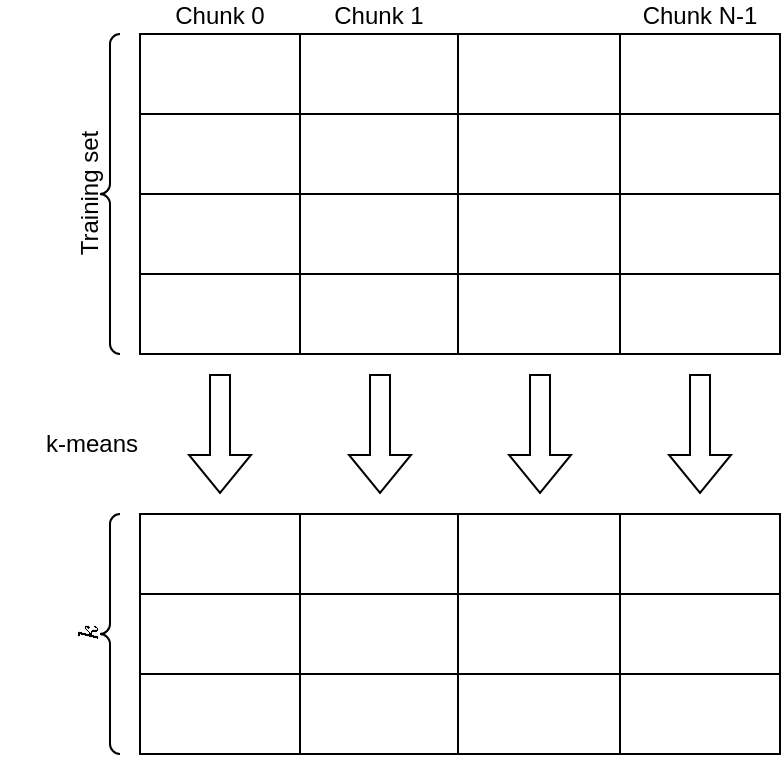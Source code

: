 <mxfile version="21.0.10" type="device"><diagram name="Página-1" id="n5b4vFz67uD1NpzPRLSt"><mxGraphModel dx="1195" dy="661" grid="1" gridSize="10" guides="1" tooltips="1" connect="1" arrows="1" fold="1" page="1" pageScale="1" pageWidth="1169" pageHeight="827" math="1" shadow="0"><root><mxCell id="0"/><mxCell id="1" parent="0"/><mxCell id="WxazW4jlJeelD9lMa2Qq-54" value="" style="shape=table;startSize=0;container=1;collapsible=0;childLayout=tableLayout;fontSize=16;" vertex="1" parent="1"><mxGeometry x="280" y="240" width="320" height="160" as="geometry"/></mxCell><mxCell id="WxazW4jlJeelD9lMa2Qq-55" value="" style="shape=tableRow;horizontal=0;startSize=0;swimlaneHead=0;swimlaneBody=0;strokeColor=inherit;top=0;left=0;bottom=0;right=0;collapsible=0;dropTarget=0;fillColor=none;points=[[0,0.5],[1,0.5]];portConstraint=eastwest;fontSize=16;" vertex="1" parent="WxazW4jlJeelD9lMa2Qq-54"><mxGeometry width="320" height="40" as="geometry"/></mxCell><mxCell id="WxazW4jlJeelD9lMa2Qq-56" value="Chunk 0" style="shape=partialRectangle;html=1;whiteSpace=wrap;connectable=0;strokeColor=inherit;overflow=hidden;fillColor=none;top=0;left=0;bottom=0;right=0;pointerEvents=1;fontSize=12;labelPosition=center;verticalLabelPosition=top;align=center;verticalAlign=bottom;" vertex="1" parent="WxazW4jlJeelD9lMa2Qq-55"><mxGeometry width="80" height="40" as="geometry"><mxRectangle width="80" height="40" as="alternateBounds"/></mxGeometry></mxCell><mxCell id="WxazW4jlJeelD9lMa2Qq-57" value="Chunk 1" style="shape=partialRectangle;html=1;whiteSpace=wrap;connectable=0;strokeColor=inherit;overflow=hidden;fillColor=none;top=0;left=0;bottom=0;right=0;pointerEvents=1;fontSize=12;labelPosition=center;verticalLabelPosition=top;align=center;verticalAlign=bottom;" vertex="1" parent="WxazW4jlJeelD9lMa2Qq-55"><mxGeometry x="80" width="79" height="40" as="geometry"><mxRectangle width="79" height="40" as="alternateBounds"/></mxGeometry></mxCell><mxCell id="WxazW4jlJeelD9lMa2Qq-58" value="" style="shape=partialRectangle;html=1;whiteSpace=wrap;connectable=0;strokeColor=inherit;overflow=hidden;fillColor=none;top=0;left=0;bottom=0;right=0;pointerEvents=1;fontSize=16;" vertex="1" parent="WxazW4jlJeelD9lMa2Qq-55"><mxGeometry x="159" width="81" height="40" as="geometry"><mxRectangle width="81" height="40" as="alternateBounds"/></mxGeometry></mxCell><mxCell id="WxazW4jlJeelD9lMa2Qq-67" value="Chunk N-1" style="shape=partialRectangle;html=1;whiteSpace=wrap;connectable=0;strokeColor=inherit;overflow=hidden;fillColor=none;top=0;left=0;bottom=0;right=0;pointerEvents=1;fontSize=12;labelPosition=center;verticalLabelPosition=top;align=center;verticalAlign=bottom;" vertex="1" parent="WxazW4jlJeelD9lMa2Qq-55"><mxGeometry x="240" width="80" height="40" as="geometry"><mxRectangle width="80" height="40" as="alternateBounds"/></mxGeometry></mxCell><mxCell id="WxazW4jlJeelD9lMa2Qq-59" value="" style="shape=tableRow;horizontal=0;startSize=0;swimlaneHead=0;swimlaneBody=0;strokeColor=inherit;top=0;left=0;bottom=0;right=0;collapsible=0;dropTarget=0;fillColor=none;points=[[0,0.5],[1,0.5]];portConstraint=eastwest;fontSize=16;" vertex="1" parent="WxazW4jlJeelD9lMa2Qq-54"><mxGeometry y="40" width="320" height="40" as="geometry"/></mxCell><mxCell id="WxazW4jlJeelD9lMa2Qq-60" value="" style="shape=partialRectangle;html=1;whiteSpace=wrap;connectable=0;strokeColor=inherit;overflow=hidden;fillColor=none;top=0;left=0;bottom=0;right=0;pointerEvents=1;fontSize=16;" vertex="1" parent="WxazW4jlJeelD9lMa2Qq-59"><mxGeometry width="80" height="40" as="geometry"><mxRectangle width="80" height="40" as="alternateBounds"/></mxGeometry></mxCell><mxCell id="WxazW4jlJeelD9lMa2Qq-61" value="" style="shape=partialRectangle;html=1;whiteSpace=wrap;connectable=0;strokeColor=inherit;overflow=hidden;fillColor=none;top=0;left=0;bottom=0;right=0;pointerEvents=1;fontSize=16;" vertex="1" parent="WxazW4jlJeelD9lMa2Qq-59"><mxGeometry x="80" width="79" height="40" as="geometry"><mxRectangle width="79" height="40" as="alternateBounds"/></mxGeometry></mxCell><mxCell id="WxazW4jlJeelD9lMa2Qq-62" value="" style="shape=partialRectangle;html=1;whiteSpace=wrap;connectable=0;strokeColor=inherit;overflow=hidden;fillColor=none;top=0;left=0;bottom=0;right=0;pointerEvents=1;fontSize=16;" vertex="1" parent="WxazW4jlJeelD9lMa2Qq-59"><mxGeometry x="159" width="81" height="40" as="geometry"><mxRectangle width="81" height="40" as="alternateBounds"/></mxGeometry></mxCell><mxCell id="WxazW4jlJeelD9lMa2Qq-68" style="shape=partialRectangle;html=1;whiteSpace=wrap;connectable=0;strokeColor=inherit;overflow=hidden;fillColor=none;top=0;left=0;bottom=0;right=0;pointerEvents=1;fontSize=16;" vertex="1" parent="WxazW4jlJeelD9lMa2Qq-59"><mxGeometry x="240" width="80" height="40" as="geometry"><mxRectangle width="80" height="40" as="alternateBounds"/></mxGeometry></mxCell><mxCell id="WxazW4jlJeelD9lMa2Qq-63" value="" style="shape=tableRow;horizontal=0;startSize=0;swimlaneHead=0;swimlaneBody=0;strokeColor=inherit;top=0;left=0;bottom=0;right=0;collapsible=0;dropTarget=0;fillColor=none;points=[[0,0.5],[1,0.5]];portConstraint=eastwest;fontSize=16;" vertex="1" parent="WxazW4jlJeelD9lMa2Qq-54"><mxGeometry y="80" width="320" height="40" as="geometry"/></mxCell><mxCell id="WxazW4jlJeelD9lMa2Qq-64" value="" style="shape=partialRectangle;html=1;whiteSpace=wrap;connectable=0;strokeColor=inherit;overflow=hidden;fillColor=none;top=0;left=0;bottom=0;right=0;pointerEvents=1;fontSize=16;" vertex="1" parent="WxazW4jlJeelD9lMa2Qq-63"><mxGeometry width="80" height="40" as="geometry"><mxRectangle width="80" height="40" as="alternateBounds"/></mxGeometry></mxCell><mxCell id="WxazW4jlJeelD9lMa2Qq-65" value="" style="shape=partialRectangle;html=1;whiteSpace=wrap;connectable=0;strokeColor=inherit;overflow=hidden;fillColor=none;top=0;left=0;bottom=0;right=0;pointerEvents=1;fontSize=16;" vertex="1" parent="WxazW4jlJeelD9lMa2Qq-63"><mxGeometry x="80" width="79" height="40" as="geometry"><mxRectangle width="79" height="40" as="alternateBounds"/></mxGeometry></mxCell><mxCell id="WxazW4jlJeelD9lMa2Qq-66" value="" style="shape=partialRectangle;html=1;whiteSpace=wrap;connectable=0;strokeColor=inherit;overflow=hidden;fillColor=none;top=0;left=0;bottom=0;right=0;pointerEvents=1;fontSize=16;" vertex="1" parent="WxazW4jlJeelD9lMa2Qq-63"><mxGeometry x="159" width="81" height="40" as="geometry"><mxRectangle width="81" height="40" as="alternateBounds"/></mxGeometry></mxCell><mxCell id="WxazW4jlJeelD9lMa2Qq-69" style="shape=partialRectangle;html=1;whiteSpace=wrap;connectable=0;strokeColor=inherit;overflow=hidden;fillColor=none;top=0;left=0;bottom=0;right=0;pointerEvents=1;fontSize=16;" vertex="1" parent="WxazW4jlJeelD9lMa2Qq-63"><mxGeometry x="240" width="80" height="40" as="geometry"><mxRectangle width="80" height="40" as="alternateBounds"/></mxGeometry></mxCell><mxCell id="WxazW4jlJeelD9lMa2Qq-70" style="shape=tableRow;horizontal=0;startSize=0;swimlaneHead=0;swimlaneBody=0;strokeColor=inherit;top=0;left=0;bottom=0;right=0;collapsible=0;dropTarget=0;fillColor=none;points=[[0,0.5],[1,0.5]];portConstraint=eastwest;fontSize=16;" vertex="1" parent="WxazW4jlJeelD9lMa2Qq-54"><mxGeometry y="120" width="320" height="40" as="geometry"/></mxCell><mxCell id="WxazW4jlJeelD9lMa2Qq-71" style="shape=partialRectangle;html=1;whiteSpace=wrap;connectable=0;strokeColor=inherit;overflow=hidden;fillColor=none;top=0;left=0;bottom=0;right=0;pointerEvents=1;fontSize=16;" vertex="1" parent="WxazW4jlJeelD9lMa2Qq-70"><mxGeometry width="80" height="40" as="geometry"><mxRectangle width="80" height="40" as="alternateBounds"/></mxGeometry></mxCell><mxCell id="WxazW4jlJeelD9lMa2Qq-72" style="shape=partialRectangle;html=1;whiteSpace=wrap;connectable=0;strokeColor=inherit;overflow=hidden;fillColor=none;top=0;left=0;bottom=0;right=0;pointerEvents=1;fontSize=16;" vertex="1" parent="WxazW4jlJeelD9lMa2Qq-70"><mxGeometry x="80" width="79" height="40" as="geometry"><mxRectangle width="79" height="40" as="alternateBounds"/></mxGeometry></mxCell><mxCell id="WxazW4jlJeelD9lMa2Qq-73" style="shape=partialRectangle;html=1;whiteSpace=wrap;connectable=0;strokeColor=inherit;overflow=hidden;fillColor=none;top=0;left=0;bottom=0;right=0;pointerEvents=1;fontSize=16;" vertex="1" parent="WxazW4jlJeelD9lMa2Qq-70"><mxGeometry x="159" width="81" height="40" as="geometry"><mxRectangle width="81" height="40" as="alternateBounds"/></mxGeometry></mxCell><mxCell id="WxazW4jlJeelD9lMa2Qq-74" style="shape=partialRectangle;html=1;whiteSpace=wrap;connectable=0;strokeColor=inherit;overflow=hidden;fillColor=none;top=0;left=0;bottom=0;right=0;pointerEvents=1;fontSize=16;" vertex="1" parent="WxazW4jlJeelD9lMa2Qq-70"><mxGeometry x="240" width="80" height="40" as="geometry"><mxRectangle width="80" height="40" as="alternateBounds"/></mxGeometry></mxCell><mxCell id="WxazW4jlJeelD9lMa2Qq-75" value="Training set" style="labelPosition=left;align=center;strokeWidth=1;shape=mxgraph.mockup.markup.curlyBrace;html=1;shadow=0;dashed=0;strokeColor=#000000;direction=north;horizontal=0;verticalLabelPosition=middle;verticalAlign=middle;spacing=2;" vertex="1" parent="1"><mxGeometry x="260" y="240" width="10" height="160" as="geometry"/></mxCell><mxCell id="WxazW4jlJeelD9lMa2Qq-76" value="" style="shape=table;startSize=0;container=1;collapsible=0;childLayout=tableLayout;fontSize=16;" vertex="1" parent="1"><mxGeometry x="280" y="480" width="320" height="120" as="geometry"/></mxCell><mxCell id="WxazW4jlJeelD9lMa2Qq-77" value="" style="shape=tableRow;horizontal=0;startSize=0;swimlaneHead=0;swimlaneBody=0;strokeColor=inherit;top=0;left=0;bottom=0;right=0;collapsible=0;dropTarget=0;fillColor=none;points=[[0,0.5],[1,0.5]];portConstraint=eastwest;fontSize=16;" vertex="1" parent="WxazW4jlJeelD9lMa2Qq-76"><mxGeometry width="320" height="40" as="geometry"/></mxCell><mxCell id="WxazW4jlJeelD9lMa2Qq-78" value="" style="shape=partialRectangle;html=1;whiteSpace=wrap;connectable=0;strokeColor=inherit;overflow=hidden;fillColor=none;top=0;left=0;bottom=0;right=0;pointerEvents=1;fontSize=12;labelPosition=center;verticalLabelPosition=top;align=center;verticalAlign=bottom;" vertex="1" parent="WxazW4jlJeelD9lMa2Qq-77"><mxGeometry width="80" height="40" as="geometry"><mxRectangle width="80" height="40" as="alternateBounds"/></mxGeometry></mxCell><mxCell id="WxazW4jlJeelD9lMa2Qq-79" value="" style="shape=partialRectangle;html=1;whiteSpace=wrap;connectable=0;strokeColor=inherit;overflow=hidden;fillColor=none;top=0;left=0;bottom=0;right=0;pointerEvents=1;fontSize=12;labelPosition=center;verticalLabelPosition=top;align=center;verticalAlign=bottom;" vertex="1" parent="WxazW4jlJeelD9lMa2Qq-77"><mxGeometry x="80" width="79" height="40" as="geometry"><mxRectangle width="79" height="40" as="alternateBounds"/></mxGeometry></mxCell><mxCell id="WxazW4jlJeelD9lMa2Qq-80" value="" style="shape=partialRectangle;html=1;whiteSpace=wrap;connectable=0;strokeColor=inherit;overflow=hidden;fillColor=none;top=0;left=0;bottom=0;right=0;pointerEvents=1;fontSize=16;" vertex="1" parent="WxazW4jlJeelD9lMa2Qq-77"><mxGeometry x="159" width="81" height="40" as="geometry"><mxRectangle width="81" height="40" as="alternateBounds"/></mxGeometry></mxCell><mxCell id="WxazW4jlJeelD9lMa2Qq-81" value="" style="shape=partialRectangle;html=1;whiteSpace=wrap;connectable=0;strokeColor=inherit;overflow=hidden;fillColor=none;top=0;left=0;bottom=0;right=0;pointerEvents=1;fontSize=12;labelPosition=center;verticalLabelPosition=top;align=center;verticalAlign=bottom;" vertex="1" parent="WxazW4jlJeelD9lMa2Qq-77"><mxGeometry x="240" width="80" height="40" as="geometry"><mxRectangle width="80" height="40" as="alternateBounds"/></mxGeometry></mxCell><mxCell id="WxazW4jlJeelD9lMa2Qq-82" value="" style="shape=tableRow;horizontal=0;startSize=0;swimlaneHead=0;swimlaneBody=0;strokeColor=inherit;top=0;left=0;bottom=0;right=0;collapsible=0;dropTarget=0;fillColor=none;points=[[0,0.5],[1,0.5]];portConstraint=eastwest;fontSize=16;" vertex="1" parent="WxazW4jlJeelD9lMa2Qq-76"><mxGeometry y="40" width="320" height="40" as="geometry"/></mxCell><mxCell id="WxazW4jlJeelD9lMa2Qq-83" value="" style="shape=partialRectangle;html=1;whiteSpace=wrap;connectable=0;strokeColor=inherit;overflow=hidden;fillColor=none;top=0;left=0;bottom=0;right=0;pointerEvents=1;fontSize=16;" vertex="1" parent="WxazW4jlJeelD9lMa2Qq-82"><mxGeometry width="80" height="40" as="geometry"><mxRectangle width="80" height="40" as="alternateBounds"/></mxGeometry></mxCell><mxCell id="WxazW4jlJeelD9lMa2Qq-84" value="" style="shape=partialRectangle;html=1;whiteSpace=wrap;connectable=0;strokeColor=inherit;overflow=hidden;fillColor=none;top=0;left=0;bottom=0;right=0;pointerEvents=1;fontSize=16;" vertex="1" parent="WxazW4jlJeelD9lMa2Qq-82"><mxGeometry x="80" width="79" height="40" as="geometry"><mxRectangle width="79" height="40" as="alternateBounds"/></mxGeometry></mxCell><mxCell id="WxazW4jlJeelD9lMa2Qq-85" value="" style="shape=partialRectangle;html=1;whiteSpace=wrap;connectable=0;strokeColor=inherit;overflow=hidden;fillColor=none;top=0;left=0;bottom=0;right=0;pointerEvents=1;fontSize=16;" vertex="1" parent="WxazW4jlJeelD9lMa2Qq-82"><mxGeometry x="159" width="81" height="40" as="geometry"><mxRectangle width="81" height="40" as="alternateBounds"/></mxGeometry></mxCell><mxCell id="WxazW4jlJeelD9lMa2Qq-86" style="shape=partialRectangle;html=1;whiteSpace=wrap;connectable=0;strokeColor=inherit;overflow=hidden;fillColor=none;top=0;left=0;bottom=0;right=0;pointerEvents=1;fontSize=16;" vertex="1" parent="WxazW4jlJeelD9lMa2Qq-82"><mxGeometry x="240" width="80" height="40" as="geometry"><mxRectangle width="80" height="40" as="alternateBounds"/></mxGeometry></mxCell><mxCell id="WxazW4jlJeelD9lMa2Qq-92" style="shape=tableRow;horizontal=0;startSize=0;swimlaneHead=0;swimlaneBody=0;strokeColor=inherit;top=0;left=0;bottom=0;right=0;collapsible=0;dropTarget=0;fillColor=none;points=[[0,0.5],[1,0.5]];portConstraint=eastwest;fontSize=16;" vertex="1" parent="WxazW4jlJeelD9lMa2Qq-76"><mxGeometry y="80" width="320" height="40" as="geometry"/></mxCell><mxCell id="WxazW4jlJeelD9lMa2Qq-93" style="shape=partialRectangle;html=1;whiteSpace=wrap;connectable=0;strokeColor=inherit;overflow=hidden;fillColor=none;top=0;left=0;bottom=0;right=0;pointerEvents=1;fontSize=16;" vertex="1" parent="WxazW4jlJeelD9lMa2Qq-92"><mxGeometry width="80" height="40" as="geometry"><mxRectangle width="80" height="40" as="alternateBounds"/></mxGeometry></mxCell><mxCell id="WxazW4jlJeelD9lMa2Qq-94" style="shape=partialRectangle;html=1;whiteSpace=wrap;connectable=0;strokeColor=inherit;overflow=hidden;fillColor=none;top=0;left=0;bottom=0;right=0;pointerEvents=1;fontSize=16;" vertex="1" parent="WxazW4jlJeelD9lMa2Qq-92"><mxGeometry x="80" width="79" height="40" as="geometry"><mxRectangle width="79" height="40" as="alternateBounds"/></mxGeometry></mxCell><mxCell id="WxazW4jlJeelD9lMa2Qq-95" style="shape=partialRectangle;html=1;whiteSpace=wrap;connectable=0;strokeColor=inherit;overflow=hidden;fillColor=none;top=0;left=0;bottom=0;right=0;pointerEvents=1;fontSize=16;" vertex="1" parent="WxazW4jlJeelD9lMa2Qq-92"><mxGeometry x="159" width="81" height="40" as="geometry"><mxRectangle width="81" height="40" as="alternateBounds"/></mxGeometry></mxCell><mxCell id="WxazW4jlJeelD9lMa2Qq-96" style="shape=partialRectangle;html=1;whiteSpace=wrap;connectable=0;strokeColor=inherit;overflow=hidden;fillColor=none;top=0;left=0;bottom=0;right=0;pointerEvents=1;fontSize=16;" vertex="1" parent="WxazW4jlJeelD9lMa2Qq-92"><mxGeometry x="240" width="80" height="40" as="geometry"><mxRectangle width="80" height="40" as="alternateBounds"/></mxGeometry></mxCell><mxCell id="WxazW4jlJeelD9lMa2Qq-98" value="$$k$$" style="labelPosition=left;align=center;strokeWidth=1;shape=mxgraph.mockup.markup.curlyBrace;html=1;shadow=0;dashed=0;strokeColor=#000000;direction=north;horizontal=0;verticalLabelPosition=middle;verticalAlign=middle;spacing=2;" vertex="1" parent="1"><mxGeometry x="260" y="480" width="10" height="120" as="geometry"/></mxCell><mxCell id="WxazW4jlJeelD9lMa2Qq-102" value="" style="shape=flexArrow;endArrow=classic;html=1;rounded=0;" edge="1" parent="1"><mxGeometry width="50" height="50" relative="1" as="geometry"><mxPoint x="320" y="410" as="sourcePoint"/><mxPoint x="320" y="470" as="targetPoint"/></mxGeometry></mxCell><mxCell id="WxazW4jlJeelD9lMa2Qq-103" value="" style="shape=flexArrow;endArrow=classic;html=1;rounded=0;" edge="1" parent="1"><mxGeometry width="50" height="50" relative="1" as="geometry"><mxPoint x="400" y="410" as="sourcePoint"/><mxPoint x="400" y="470" as="targetPoint"/></mxGeometry></mxCell><mxCell id="WxazW4jlJeelD9lMa2Qq-104" value="" style="shape=flexArrow;endArrow=classic;html=1;rounded=0;" edge="1" parent="1"><mxGeometry width="50" height="50" relative="1" as="geometry"><mxPoint x="480" y="410" as="sourcePoint"/><mxPoint x="480" y="470" as="targetPoint"/></mxGeometry></mxCell><mxCell id="WxazW4jlJeelD9lMa2Qq-105" value="" style="shape=flexArrow;endArrow=classic;html=1;rounded=0;" edge="1" parent="1"><mxGeometry width="50" height="50" relative="1" as="geometry"><mxPoint x="560" y="410" as="sourcePoint"/><mxPoint x="560" y="470" as="targetPoint"/></mxGeometry></mxCell><mxCell id="WxazW4jlJeelD9lMa2Qq-106" value="k-means" style="text;html=1;align=right;verticalAlign=middle;resizable=0;points=[];autosize=1;strokeColor=none;fillColor=none;" vertex="1" parent="1"><mxGeometry x="210" y="430" width="70" height="30" as="geometry"/></mxCell></root></mxGraphModel></diagram></mxfile>
